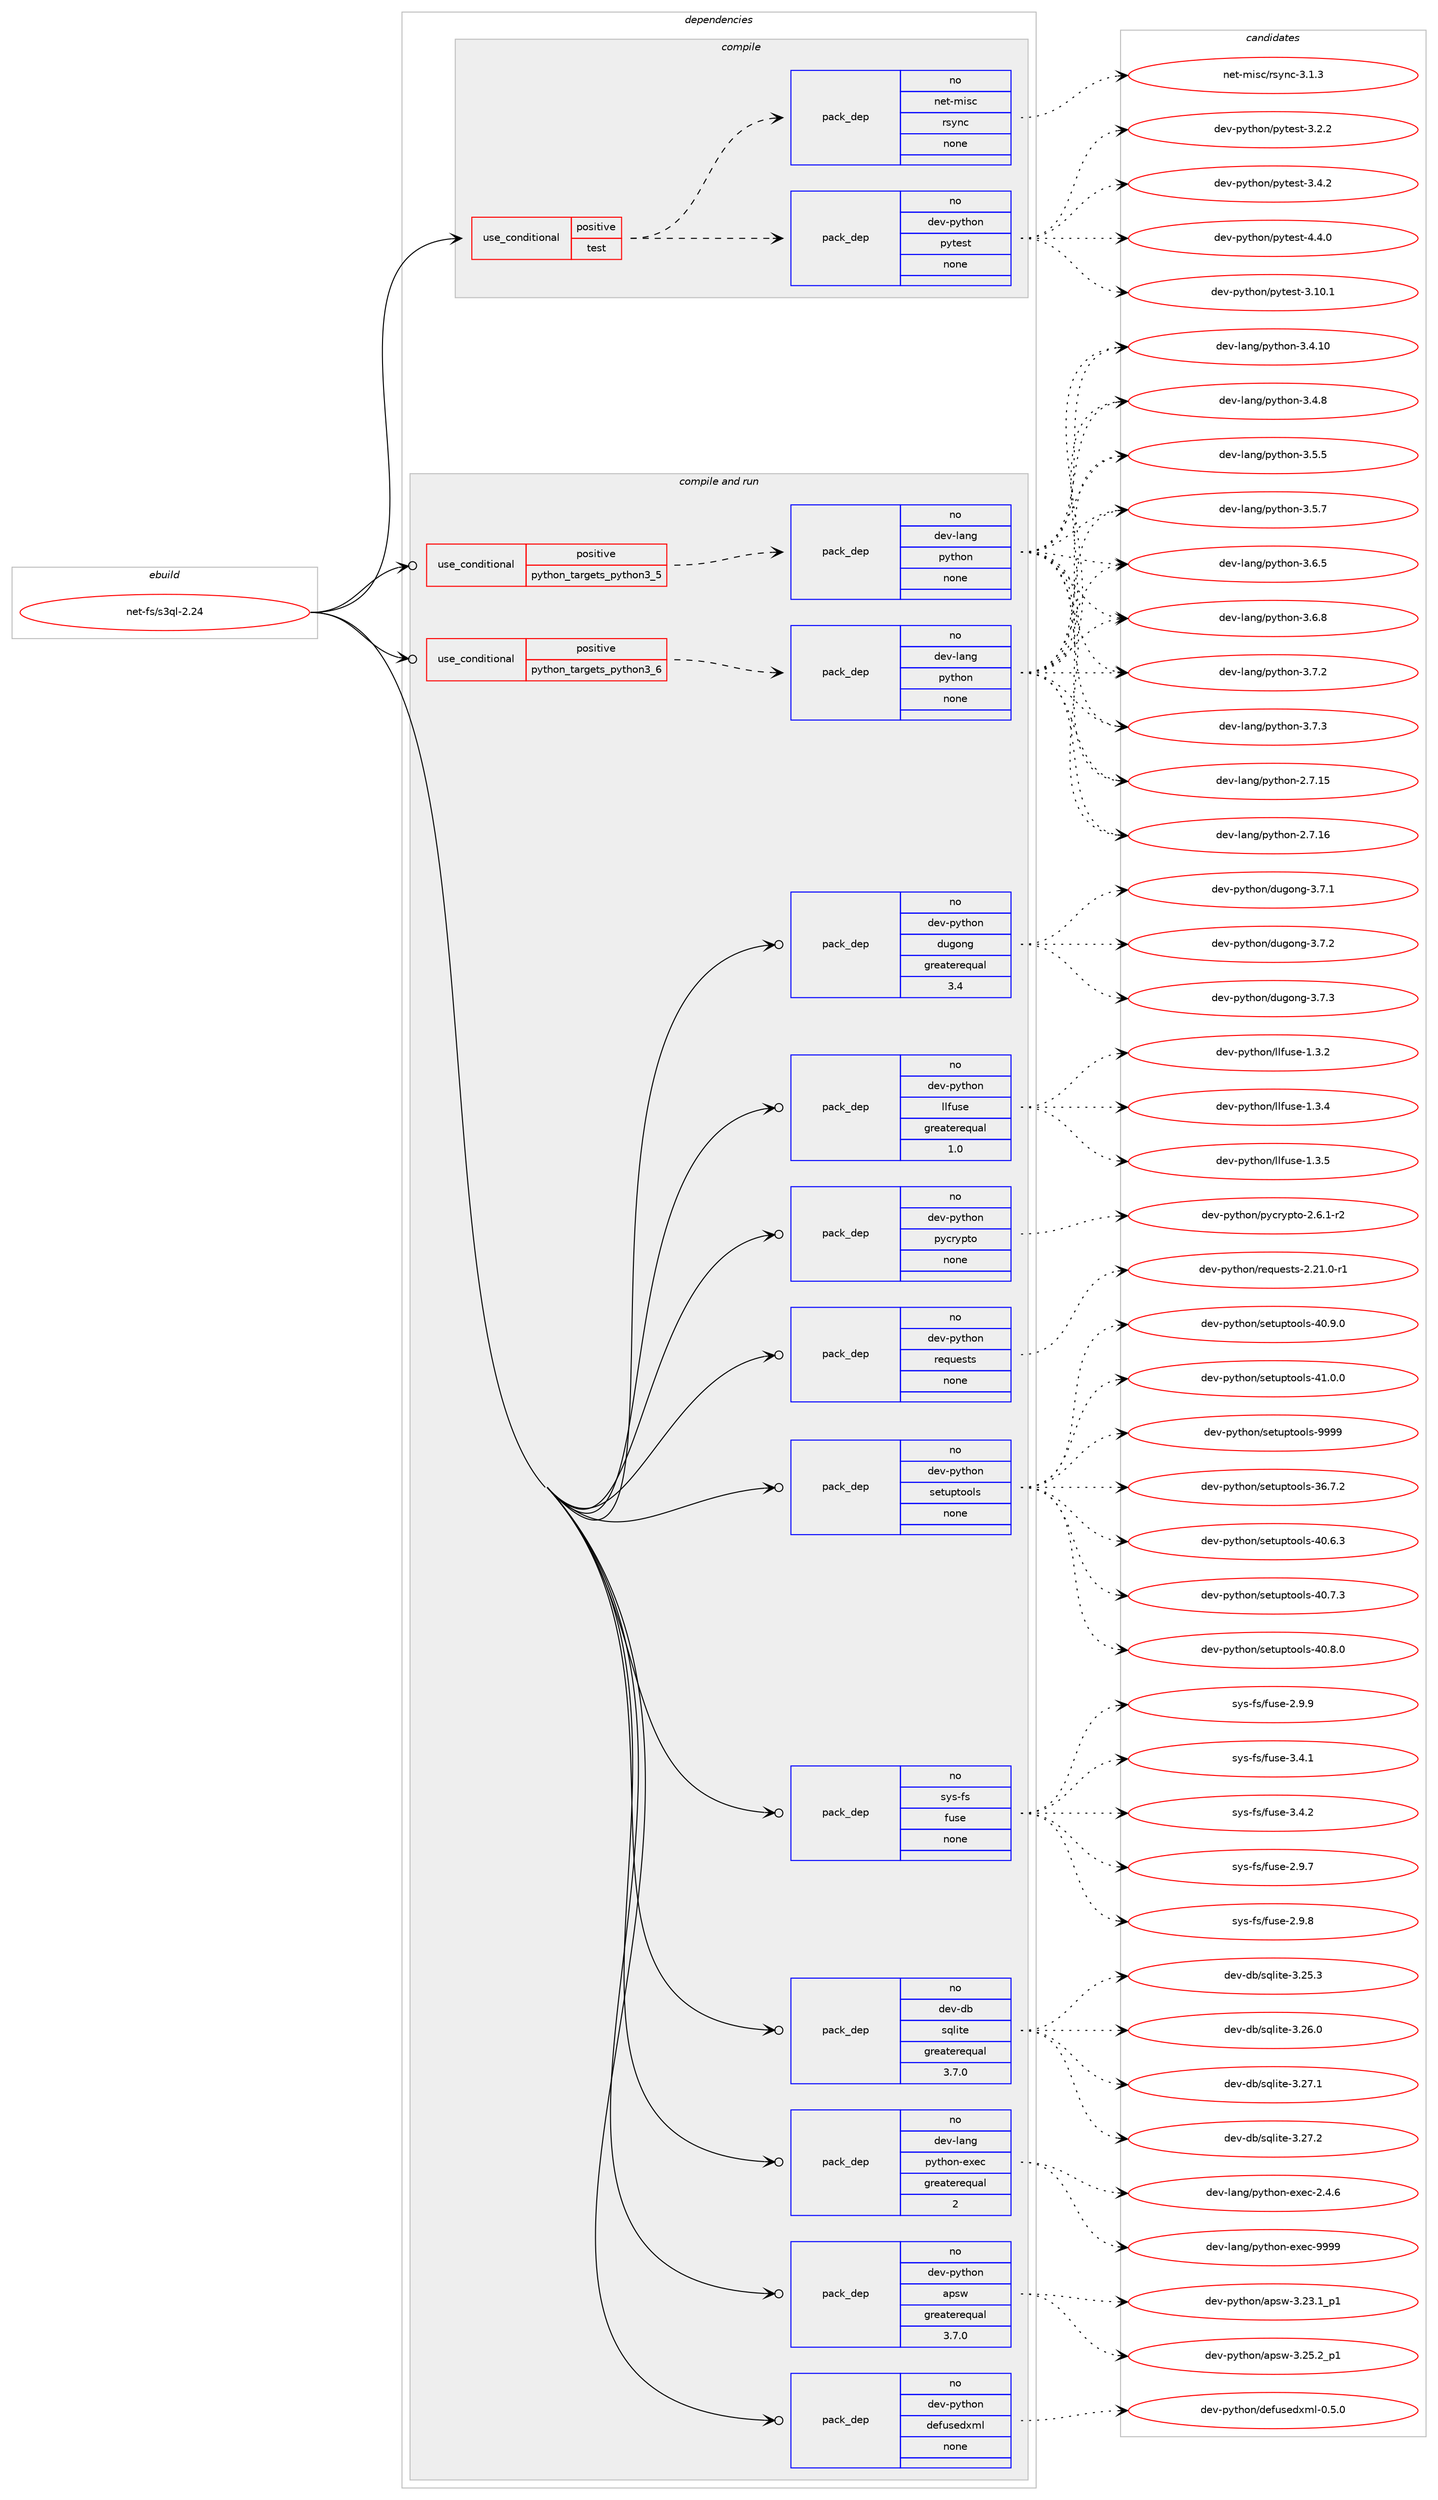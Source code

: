 digraph prolog {

# *************
# Graph options
# *************

newrank=true;
concentrate=true;
compound=true;
graph [rankdir=LR,fontname=Helvetica,fontsize=10,ranksep=1.5];#, ranksep=2.5, nodesep=0.2];
edge  [arrowhead=vee];
node  [fontname=Helvetica,fontsize=10];

# **********
# The ebuild
# **********

subgraph cluster_leftcol {
color=gray;
rank=same;
label=<<i>ebuild</i>>;
id [label="net-fs/s3ql-2.24", color=red, width=4, href="../net-fs/s3ql-2.24.svg"];
}

# ****************
# The dependencies
# ****************

subgraph cluster_midcol {
color=gray;
label=<<i>dependencies</i>>;
subgraph cluster_compile {
fillcolor="#eeeeee";
style=filled;
label=<<i>compile</i>>;
subgraph cond342 {
dependency1774 [label=<<TABLE BORDER="0" CELLBORDER="1" CELLSPACING="0" CELLPADDING="4"><TR><TD ROWSPAN="3" CELLPADDING="10">use_conditional</TD></TR><TR><TD>positive</TD></TR><TR><TD>test</TD></TR></TABLE>>, shape=none, color=red];
subgraph pack1396 {
dependency1775 [label=<<TABLE BORDER="0" CELLBORDER="1" CELLSPACING="0" CELLPADDING="4" WIDTH="220"><TR><TD ROWSPAN="6" CELLPADDING="30">pack_dep</TD></TR><TR><TD WIDTH="110">no</TD></TR><TR><TD>dev-python</TD></TR><TR><TD>pytest</TD></TR><TR><TD>none</TD></TR><TR><TD></TD></TR></TABLE>>, shape=none, color=blue];
}
dependency1774:e -> dependency1775:w [weight=20,style="dashed",arrowhead="vee"];
subgraph pack1397 {
dependency1776 [label=<<TABLE BORDER="0" CELLBORDER="1" CELLSPACING="0" CELLPADDING="4" WIDTH="220"><TR><TD ROWSPAN="6" CELLPADDING="30">pack_dep</TD></TR><TR><TD WIDTH="110">no</TD></TR><TR><TD>net-misc</TD></TR><TR><TD>rsync</TD></TR><TR><TD>none</TD></TR><TR><TD></TD></TR></TABLE>>, shape=none, color=blue];
}
dependency1774:e -> dependency1776:w [weight=20,style="dashed",arrowhead="vee"];
}
id:e -> dependency1774:w [weight=20,style="solid",arrowhead="vee"];
}
subgraph cluster_compileandrun {
fillcolor="#eeeeee";
style=filled;
label=<<i>compile and run</i>>;
subgraph cond343 {
dependency1777 [label=<<TABLE BORDER="0" CELLBORDER="1" CELLSPACING="0" CELLPADDING="4"><TR><TD ROWSPAN="3" CELLPADDING="10">use_conditional</TD></TR><TR><TD>positive</TD></TR><TR><TD>python_targets_python3_5</TD></TR></TABLE>>, shape=none, color=red];
subgraph pack1398 {
dependency1778 [label=<<TABLE BORDER="0" CELLBORDER="1" CELLSPACING="0" CELLPADDING="4" WIDTH="220"><TR><TD ROWSPAN="6" CELLPADDING="30">pack_dep</TD></TR><TR><TD WIDTH="110">no</TD></TR><TR><TD>dev-lang</TD></TR><TR><TD>python</TD></TR><TR><TD>none</TD></TR><TR><TD></TD></TR></TABLE>>, shape=none, color=blue];
}
dependency1777:e -> dependency1778:w [weight=20,style="dashed",arrowhead="vee"];
}
id:e -> dependency1777:w [weight=20,style="solid",arrowhead="odotvee"];
subgraph cond344 {
dependency1779 [label=<<TABLE BORDER="0" CELLBORDER="1" CELLSPACING="0" CELLPADDING="4"><TR><TD ROWSPAN="3" CELLPADDING="10">use_conditional</TD></TR><TR><TD>positive</TD></TR><TR><TD>python_targets_python3_6</TD></TR></TABLE>>, shape=none, color=red];
subgraph pack1399 {
dependency1780 [label=<<TABLE BORDER="0" CELLBORDER="1" CELLSPACING="0" CELLPADDING="4" WIDTH="220"><TR><TD ROWSPAN="6" CELLPADDING="30">pack_dep</TD></TR><TR><TD WIDTH="110">no</TD></TR><TR><TD>dev-lang</TD></TR><TR><TD>python</TD></TR><TR><TD>none</TD></TR><TR><TD></TD></TR></TABLE>>, shape=none, color=blue];
}
dependency1779:e -> dependency1780:w [weight=20,style="dashed",arrowhead="vee"];
}
id:e -> dependency1779:w [weight=20,style="solid",arrowhead="odotvee"];
subgraph pack1400 {
dependency1781 [label=<<TABLE BORDER="0" CELLBORDER="1" CELLSPACING="0" CELLPADDING="4" WIDTH="220"><TR><TD ROWSPAN="6" CELLPADDING="30">pack_dep</TD></TR><TR><TD WIDTH="110">no</TD></TR><TR><TD>dev-db</TD></TR><TR><TD>sqlite</TD></TR><TR><TD>greaterequal</TD></TR><TR><TD>3.7.0</TD></TR></TABLE>>, shape=none, color=blue];
}
id:e -> dependency1781:w [weight=20,style="solid",arrowhead="odotvee"];
subgraph pack1401 {
dependency1782 [label=<<TABLE BORDER="0" CELLBORDER="1" CELLSPACING="0" CELLPADDING="4" WIDTH="220"><TR><TD ROWSPAN="6" CELLPADDING="30">pack_dep</TD></TR><TR><TD WIDTH="110">no</TD></TR><TR><TD>dev-lang</TD></TR><TR><TD>python-exec</TD></TR><TR><TD>greaterequal</TD></TR><TR><TD>2</TD></TR></TABLE>>, shape=none, color=blue];
}
id:e -> dependency1782:w [weight=20,style="solid",arrowhead="odotvee"];
subgraph pack1402 {
dependency1783 [label=<<TABLE BORDER="0" CELLBORDER="1" CELLSPACING="0" CELLPADDING="4" WIDTH="220"><TR><TD ROWSPAN="6" CELLPADDING="30">pack_dep</TD></TR><TR><TD WIDTH="110">no</TD></TR><TR><TD>dev-python</TD></TR><TR><TD>apsw</TD></TR><TR><TD>greaterequal</TD></TR><TR><TD>3.7.0</TD></TR></TABLE>>, shape=none, color=blue];
}
id:e -> dependency1783:w [weight=20,style="solid",arrowhead="odotvee"];
subgraph pack1403 {
dependency1784 [label=<<TABLE BORDER="0" CELLBORDER="1" CELLSPACING="0" CELLPADDING="4" WIDTH="220"><TR><TD ROWSPAN="6" CELLPADDING="30">pack_dep</TD></TR><TR><TD WIDTH="110">no</TD></TR><TR><TD>dev-python</TD></TR><TR><TD>defusedxml</TD></TR><TR><TD>none</TD></TR><TR><TD></TD></TR></TABLE>>, shape=none, color=blue];
}
id:e -> dependency1784:w [weight=20,style="solid",arrowhead="odotvee"];
subgraph pack1404 {
dependency1785 [label=<<TABLE BORDER="0" CELLBORDER="1" CELLSPACING="0" CELLPADDING="4" WIDTH="220"><TR><TD ROWSPAN="6" CELLPADDING="30">pack_dep</TD></TR><TR><TD WIDTH="110">no</TD></TR><TR><TD>dev-python</TD></TR><TR><TD>dugong</TD></TR><TR><TD>greaterequal</TD></TR><TR><TD>3.4</TD></TR></TABLE>>, shape=none, color=blue];
}
id:e -> dependency1785:w [weight=20,style="solid",arrowhead="odotvee"];
subgraph pack1405 {
dependency1786 [label=<<TABLE BORDER="0" CELLBORDER="1" CELLSPACING="0" CELLPADDING="4" WIDTH="220"><TR><TD ROWSPAN="6" CELLPADDING="30">pack_dep</TD></TR><TR><TD WIDTH="110">no</TD></TR><TR><TD>dev-python</TD></TR><TR><TD>llfuse</TD></TR><TR><TD>greaterequal</TD></TR><TR><TD>1.0</TD></TR></TABLE>>, shape=none, color=blue];
}
id:e -> dependency1786:w [weight=20,style="solid",arrowhead="odotvee"];
subgraph pack1406 {
dependency1787 [label=<<TABLE BORDER="0" CELLBORDER="1" CELLSPACING="0" CELLPADDING="4" WIDTH="220"><TR><TD ROWSPAN="6" CELLPADDING="30">pack_dep</TD></TR><TR><TD WIDTH="110">no</TD></TR><TR><TD>dev-python</TD></TR><TR><TD>pycrypto</TD></TR><TR><TD>none</TD></TR><TR><TD></TD></TR></TABLE>>, shape=none, color=blue];
}
id:e -> dependency1787:w [weight=20,style="solid",arrowhead="odotvee"];
subgraph pack1407 {
dependency1788 [label=<<TABLE BORDER="0" CELLBORDER="1" CELLSPACING="0" CELLPADDING="4" WIDTH="220"><TR><TD ROWSPAN="6" CELLPADDING="30">pack_dep</TD></TR><TR><TD WIDTH="110">no</TD></TR><TR><TD>dev-python</TD></TR><TR><TD>requests</TD></TR><TR><TD>none</TD></TR><TR><TD></TD></TR></TABLE>>, shape=none, color=blue];
}
id:e -> dependency1788:w [weight=20,style="solid",arrowhead="odotvee"];
subgraph pack1408 {
dependency1789 [label=<<TABLE BORDER="0" CELLBORDER="1" CELLSPACING="0" CELLPADDING="4" WIDTH="220"><TR><TD ROWSPAN="6" CELLPADDING="30">pack_dep</TD></TR><TR><TD WIDTH="110">no</TD></TR><TR><TD>dev-python</TD></TR><TR><TD>setuptools</TD></TR><TR><TD>none</TD></TR><TR><TD></TD></TR></TABLE>>, shape=none, color=blue];
}
id:e -> dependency1789:w [weight=20,style="solid",arrowhead="odotvee"];
subgraph pack1409 {
dependency1790 [label=<<TABLE BORDER="0" CELLBORDER="1" CELLSPACING="0" CELLPADDING="4" WIDTH="220"><TR><TD ROWSPAN="6" CELLPADDING="30">pack_dep</TD></TR><TR><TD WIDTH="110">no</TD></TR><TR><TD>sys-fs</TD></TR><TR><TD>fuse</TD></TR><TR><TD>none</TD></TR><TR><TD></TD></TR></TABLE>>, shape=none, color=blue];
}
id:e -> dependency1790:w [weight=20,style="solid",arrowhead="odotvee"];
}
subgraph cluster_run {
fillcolor="#eeeeee";
style=filled;
label=<<i>run</i>>;
}
}

# **************
# The candidates
# **************

subgraph cluster_choices {
rank=same;
color=gray;
label=<<i>candidates</i>>;

subgraph choice1396 {
color=black;
nodesep=1;
choice100101118451121211161041111104711212111610111511645514649484649 [label="dev-python/pytest-3.10.1", color=red, width=4,href="../dev-python/pytest-3.10.1.svg"];
choice1001011184511212111610411111047112121116101115116455146504650 [label="dev-python/pytest-3.2.2", color=red, width=4,href="../dev-python/pytest-3.2.2.svg"];
choice1001011184511212111610411111047112121116101115116455146524650 [label="dev-python/pytest-3.4.2", color=red, width=4,href="../dev-python/pytest-3.4.2.svg"];
choice1001011184511212111610411111047112121116101115116455246524648 [label="dev-python/pytest-4.4.0", color=red, width=4,href="../dev-python/pytest-4.4.0.svg"];
dependency1775:e -> choice100101118451121211161041111104711212111610111511645514649484649:w [style=dotted,weight="100"];
dependency1775:e -> choice1001011184511212111610411111047112121116101115116455146504650:w [style=dotted,weight="100"];
dependency1775:e -> choice1001011184511212111610411111047112121116101115116455146524650:w [style=dotted,weight="100"];
dependency1775:e -> choice1001011184511212111610411111047112121116101115116455246524648:w [style=dotted,weight="100"];
}
subgraph choice1397 {
color=black;
nodesep=1;
choice11010111645109105115994711411512111099455146494651 [label="net-misc/rsync-3.1.3", color=red, width=4,href="../net-misc/rsync-3.1.3.svg"];
dependency1776:e -> choice11010111645109105115994711411512111099455146494651:w [style=dotted,weight="100"];
}
subgraph choice1398 {
color=black;
nodesep=1;
choice10010111845108971101034711212111610411111045504655464953 [label="dev-lang/python-2.7.15", color=red, width=4,href="../dev-lang/python-2.7.15.svg"];
choice10010111845108971101034711212111610411111045504655464954 [label="dev-lang/python-2.7.16", color=red, width=4,href="../dev-lang/python-2.7.16.svg"];
choice10010111845108971101034711212111610411111045514652464948 [label="dev-lang/python-3.4.10", color=red, width=4,href="../dev-lang/python-3.4.10.svg"];
choice100101118451089711010347112121116104111110455146524656 [label="dev-lang/python-3.4.8", color=red, width=4,href="../dev-lang/python-3.4.8.svg"];
choice100101118451089711010347112121116104111110455146534653 [label="dev-lang/python-3.5.5", color=red, width=4,href="../dev-lang/python-3.5.5.svg"];
choice100101118451089711010347112121116104111110455146534655 [label="dev-lang/python-3.5.7", color=red, width=4,href="../dev-lang/python-3.5.7.svg"];
choice100101118451089711010347112121116104111110455146544653 [label="dev-lang/python-3.6.5", color=red, width=4,href="../dev-lang/python-3.6.5.svg"];
choice100101118451089711010347112121116104111110455146544656 [label="dev-lang/python-3.6.8", color=red, width=4,href="../dev-lang/python-3.6.8.svg"];
choice100101118451089711010347112121116104111110455146554650 [label="dev-lang/python-3.7.2", color=red, width=4,href="../dev-lang/python-3.7.2.svg"];
choice100101118451089711010347112121116104111110455146554651 [label="dev-lang/python-3.7.3", color=red, width=4,href="../dev-lang/python-3.7.3.svg"];
dependency1778:e -> choice10010111845108971101034711212111610411111045504655464953:w [style=dotted,weight="100"];
dependency1778:e -> choice10010111845108971101034711212111610411111045504655464954:w [style=dotted,weight="100"];
dependency1778:e -> choice10010111845108971101034711212111610411111045514652464948:w [style=dotted,weight="100"];
dependency1778:e -> choice100101118451089711010347112121116104111110455146524656:w [style=dotted,weight="100"];
dependency1778:e -> choice100101118451089711010347112121116104111110455146534653:w [style=dotted,weight="100"];
dependency1778:e -> choice100101118451089711010347112121116104111110455146534655:w [style=dotted,weight="100"];
dependency1778:e -> choice100101118451089711010347112121116104111110455146544653:w [style=dotted,weight="100"];
dependency1778:e -> choice100101118451089711010347112121116104111110455146544656:w [style=dotted,weight="100"];
dependency1778:e -> choice100101118451089711010347112121116104111110455146554650:w [style=dotted,weight="100"];
dependency1778:e -> choice100101118451089711010347112121116104111110455146554651:w [style=dotted,weight="100"];
}
subgraph choice1399 {
color=black;
nodesep=1;
choice10010111845108971101034711212111610411111045504655464953 [label="dev-lang/python-2.7.15", color=red, width=4,href="../dev-lang/python-2.7.15.svg"];
choice10010111845108971101034711212111610411111045504655464954 [label="dev-lang/python-2.7.16", color=red, width=4,href="../dev-lang/python-2.7.16.svg"];
choice10010111845108971101034711212111610411111045514652464948 [label="dev-lang/python-3.4.10", color=red, width=4,href="../dev-lang/python-3.4.10.svg"];
choice100101118451089711010347112121116104111110455146524656 [label="dev-lang/python-3.4.8", color=red, width=4,href="../dev-lang/python-3.4.8.svg"];
choice100101118451089711010347112121116104111110455146534653 [label="dev-lang/python-3.5.5", color=red, width=4,href="../dev-lang/python-3.5.5.svg"];
choice100101118451089711010347112121116104111110455146534655 [label="dev-lang/python-3.5.7", color=red, width=4,href="../dev-lang/python-3.5.7.svg"];
choice100101118451089711010347112121116104111110455146544653 [label="dev-lang/python-3.6.5", color=red, width=4,href="../dev-lang/python-3.6.5.svg"];
choice100101118451089711010347112121116104111110455146544656 [label="dev-lang/python-3.6.8", color=red, width=4,href="../dev-lang/python-3.6.8.svg"];
choice100101118451089711010347112121116104111110455146554650 [label="dev-lang/python-3.7.2", color=red, width=4,href="../dev-lang/python-3.7.2.svg"];
choice100101118451089711010347112121116104111110455146554651 [label="dev-lang/python-3.7.3", color=red, width=4,href="../dev-lang/python-3.7.3.svg"];
dependency1780:e -> choice10010111845108971101034711212111610411111045504655464953:w [style=dotted,weight="100"];
dependency1780:e -> choice10010111845108971101034711212111610411111045504655464954:w [style=dotted,weight="100"];
dependency1780:e -> choice10010111845108971101034711212111610411111045514652464948:w [style=dotted,weight="100"];
dependency1780:e -> choice100101118451089711010347112121116104111110455146524656:w [style=dotted,weight="100"];
dependency1780:e -> choice100101118451089711010347112121116104111110455146534653:w [style=dotted,weight="100"];
dependency1780:e -> choice100101118451089711010347112121116104111110455146534655:w [style=dotted,weight="100"];
dependency1780:e -> choice100101118451089711010347112121116104111110455146544653:w [style=dotted,weight="100"];
dependency1780:e -> choice100101118451089711010347112121116104111110455146544656:w [style=dotted,weight="100"];
dependency1780:e -> choice100101118451089711010347112121116104111110455146554650:w [style=dotted,weight="100"];
dependency1780:e -> choice100101118451089711010347112121116104111110455146554651:w [style=dotted,weight="100"];
}
subgraph choice1400 {
color=black;
nodesep=1;
choice10010111845100984711511310810511610145514650534651 [label="dev-db/sqlite-3.25.3", color=red, width=4,href="../dev-db/sqlite-3.25.3.svg"];
choice10010111845100984711511310810511610145514650544648 [label="dev-db/sqlite-3.26.0", color=red, width=4,href="../dev-db/sqlite-3.26.0.svg"];
choice10010111845100984711511310810511610145514650554649 [label="dev-db/sqlite-3.27.1", color=red, width=4,href="../dev-db/sqlite-3.27.1.svg"];
choice10010111845100984711511310810511610145514650554650 [label="dev-db/sqlite-3.27.2", color=red, width=4,href="../dev-db/sqlite-3.27.2.svg"];
dependency1781:e -> choice10010111845100984711511310810511610145514650534651:w [style=dotted,weight="100"];
dependency1781:e -> choice10010111845100984711511310810511610145514650544648:w [style=dotted,weight="100"];
dependency1781:e -> choice10010111845100984711511310810511610145514650554649:w [style=dotted,weight="100"];
dependency1781:e -> choice10010111845100984711511310810511610145514650554650:w [style=dotted,weight="100"];
}
subgraph choice1401 {
color=black;
nodesep=1;
choice1001011184510897110103471121211161041111104510112010199455046524654 [label="dev-lang/python-exec-2.4.6", color=red, width=4,href="../dev-lang/python-exec-2.4.6.svg"];
choice10010111845108971101034711212111610411111045101120101994557575757 [label="dev-lang/python-exec-9999", color=red, width=4,href="../dev-lang/python-exec-9999.svg"];
dependency1782:e -> choice1001011184510897110103471121211161041111104510112010199455046524654:w [style=dotted,weight="100"];
dependency1782:e -> choice10010111845108971101034711212111610411111045101120101994557575757:w [style=dotted,weight="100"];
}
subgraph choice1402 {
color=black;
nodesep=1;
choice100101118451121211161041111104797112115119455146505146499511249 [label="dev-python/apsw-3.23.1_p1", color=red, width=4,href="../dev-python/apsw-3.23.1_p1.svg"];
choice100101118451121211161041111104797112115119455146505346509511249 [label="dev-python/apsw-3.25.2_p1", color=red, width=4,href="../dev-python/apsw-3.25.2_p1.svg"];
dependency1783:e -> choice100101118451121211161041111104797112115119455146505146499511249:w [style=dotted,weight="100"];
dependency1783:e -> choice100101118451121211161041111104797112115119455146505346509511249:w [style=dotted,weight="100"];
}
subgraph choice1403 {
color=black;
nodesep=1;
choice1001011184511212111610411111047100101102117115101100120109108454846534648 [label="dev-python/defusedxml-0.5.0", color=red, width=4,href="../dev-python/defusedxml-0.5.0.svg"];
dependency1784:e -> choice1001011184511212111610411111047100101102117115101100120109108454846534648:w [style=dotted,weight="100"];
}
subgraph choice1404 {
color=black;
nodesep=1;
choice1001011184511212111610411111047100117103111110103455146554649 [label="dev-python/dugong-3.7.1", color=red, width=4,href="../dev-python/dugong-3.7.1.svg"];
choice1001011184511212111610411111047100117103111110103455146554650 [label="dev-python/dugong-3.7.2", color=red, width=4,href="../dev-python/dugong-3.7.2.svg"];
choice1001011184511212111610411111047100117103111110103455146554651 [label="dev-python/dugong-3.7.3", color=red, width=4,href="../dev-python/dugong-3.7.3.svg"];
dependency1785:e -> choice1001011184511212111610411111047100117103111110103455146554649:w [style=dotted,weight="100"];
dependency1785:e -> choice1001011184511212111610411111047100117103111110103455146554650:w [style=dotted,weight="100"];
dependency1785:e -> choice1001011184511212111610411111047100117103111110103455146554651:w [style=dotted,weight="100"];
}
subgraph choice1405 {
color=black;
nodesep=1;
choice1001011184511212111610411111047108108102117115101454946514650 [label="dev-python/llfuse-1.3.2", color=red, width=4,href="../dev-python/llfuse-1.3.2.svg"];
choice1001011184511212111610411111047108108102117115101454946514652 [label="dev-python/llfuse-1.3.4", color=red, width=4,href="../dev-python/llfuse-1.3.4.svg"];
choice1001011184511212111610411111047108108102117115101454946514653 [label="dev-python/llfuse-1.3.5", color=red, width=4,href="../dev-python/llfuse-1.3.5.svg"];
dependency1786:e -> choice1001011184511212111610411111047108108102117115101454946514650:w [style=dotted,weight="100"];
dependency1786:e -> choice1001011184511212111610411111047108108102117115101454946514652:w [style=dotted,weight="100"];
dependency1786:e -> choice1001011184511212111610411111047108108102117115101454946514653:w [style=dotted,weight="100"];
}
subgraph choice1406 {
color=black;
nodesep=1;
choice1001011184511212111610411111047112121991141211121161114550465446494511450 [label="dev-python/pycrypto-2.6.1-r2", color=red, width=4,href="../dev-python/pycrypto-2.6.1-r2.svg"];
dependency1787:e -> choice1001011184511212111610411111047112121991141211121161114550465446494511450:w [style=dotted,weight="100"];
}
subgraph choice1407 {
color=black;
nodesep=1;
choice1001011184511212111610411111047114101113117101115116115455046504946484511449 [label="dev-python/requests-2.21.0-r1", color=red, width=4,href="../dev-python/requests-2.21.0-r1.svg"];
dependency1788:e -> choice1001011184511212111610411111047114101113117101115116115455046504946484511449:w [style=dotted,weight="100"];
}
subgraph choice1408 {
color=black;
nodesep=1;
choice100101118451121211161041111104711510111611711211611111110811545515446554650 [label="dev-python/setuptools-36.7.2", color=red, width=4,href="../dev-python/setuptools-36.7.2.svg"];
choice100101118451121211161041111104711510111611711211611111110811545524846544651 [label="dev-python/setuptools-40.6.3", color=red, width=4,href="../dev-python/setuptools-40.6.3.svg"];
choice100101118451121211161041111104711510111611711211611111110811545524846554651 [label="dev-python/setuptools-40.7.3", color=red, width=4,href="../dev-python/setuptools-40.7.3.svg"];
choice100101118451121211161041111104711510111611711211611111110811545524846564648 [label="dev-python/setuptools-40.8.0", color=red, width=4,href="../dev-python/setuptools-40.8.0.svg"];
choice100101118451121211161041111104711510111611711211611111110811545524846574648 [label="dev-python/setuptools-40.9.0", color=red, width=4,href="../dev-python/setuptools-40.9.0.svg"];
choice100101118451121211161041111104711510111611711211611111110811545524946484648 [label="dev-python/setuptools-41.0.0", color=red, width=4,href="../dev-python/setuptools-41.0.0.svg"];
choice10010111845112121116104111110471151011161171121161111111081154557575757 [label="dev-python/setuptools-9999", color=red, width=4,href="../dev-python/setuptools-9999.svg"];
dependency1789:e -> choice100101118451121211161041111104711510111611711211611111110811545515446554650:w [style=dotted,weight="100"];
dependency1789:e -> choice100101118451121211161041111104711510111611711211611111110811545524846544651:w [style=dotted,weight="100"];
dependency1789:e -> choice100101118451121211161041111104711510111611711211611111110811545524846554651:w [style=dotted,weight="100"];
dependency1789:e -> choice100101118451121211161041111104711510111611711211611111110811545524846564648:w [style=dotted,weight="100"];
dependency1789:e -> choice100101118451121211161041111104711510111611711211611111110811545524846574648:w [style=dotted,weight="100"];
dependency1789:e -> choice100101118451121211161041111104711510111611711211611111110811545524946484648:w [style=dotted,weight="100"];
dependency1789:e -> choice10010111845112121116104111110471151011161171121161111111081154557575757:w [style=dotted,weight="100"];
}
subgraph choice1409 {
color=black;
nodesep=1;
choice1151211154510211547102117115101455046574655 [label="sys-fs/fuse-2.9.7", color=red, width=4,href="../sys-fs/fuse-2.9.7.svg"];
choice1151211154510211547102117115101455046574656 [label="sys-fs/fuse-2.9.8", color=red, width=4,href="../sys-fs/fuse-2.9.8.svg"];
choice1151211154510211547102117115101455046574657 [label="sys-fs/fuse-2.9.9", color=red, width=4,href="../sys-fs/fuse-2.9.9.svg"];
choice1151211154510211547102117115101455146524649 [label="sys-fs/fuse-3.4.1", color=red, width=4,href="../sys-fs/fuse-3.4.1.svg"];
choice1151211154510211547102117115101455146524650 [label="sys-fs/fuse-3.4.2", color=red, width=4,href="../sys-fs/fuse-3.4.2.svg"];
dependency1790:e -> choice1151211154510211547102117115101455046574655:w [style=dotted,weight="100"];
dependency1790:e -> choice1151211154510211547102117115101455046574656:w [style=dotted,weight="100"];
dependency1790:e -> choice1151211154510211547102117115101455046574657:w [style=dotted,weight="100"];
dependency1790:e -> choice1151211154510211547102117115101455146524649:w [style=dotted,weight="100"];
dependency1790:e -> choice1151211154510211547102117115101455146524650:w [style=dotted,weight="100"];
}
}

}
